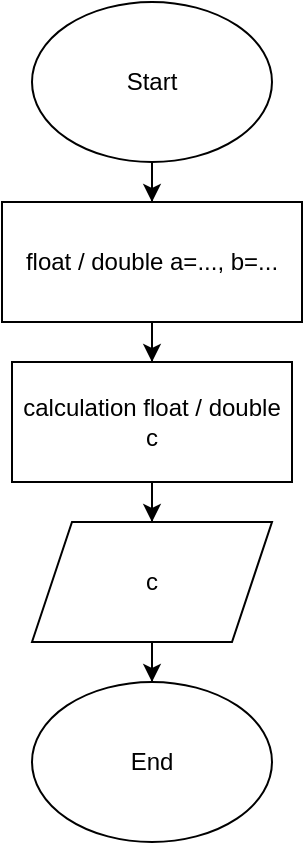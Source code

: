 <mxfile version="22.1.2" type="device">
  <diagram name="Сторінка-1" id="3B7qxSFPgjDVqPPBZIbu">
    <mxGraphModel dx="601" dy="794" grid="1" gridSize="10" guides="1" tooltips="1" connect="1" arrows="1" fold="1" page="1" pageScale="1" pageWidth="827" pageHeight="1169" math="0" shadow="0">
      <root>
        <mxCell id="0" />
        <mxCell id="1" parent="0" />
        <mxCell id="UZdX41lFNn2Z9zvEfaPj-3" value="" style="edgeStyle=orthogonalEdgeStyle;rounded=0;orthogonalLoop=1;jettySize=auto;html=1;" edge="1" parent="1" source="UZdX41lFNn2Z9zvEfaPj-1" target="UZdX41lFNn2Z9zvEfaPj-2">
          <mxGeometry relative="1" as="geometry" />
        </mxCell>
        <mxCell id="UZdX41lFNn2Z9zvEfaPj-1" value="Start" style="ellipse;whiteSpace=wrap;html=1;" vertex="1" parent="1">
          <mxGeometry x="120" y="110" width="120" height="80" as="geometry" />
        </mxCell>
        <mxCell id="UZdX41lFNn2Z9zvEfaPj-5" value="" style="edgeStyle=orthogonalEdgeStyle;rounded=0;orthogonalLoop=1;jettySize=auto;html=1;" edge="1" parent="1" source="UZdX41lFNn2Z9zvEfaPj-2" target="UZdX41lFNn2Z9zvEfaPj-4">
          <mxGeometry relative="1" as="geometry" />
        </mxCell>
        <mxCell id="UZdX41lFNn2Z9zvEfaPj-2" value="float / double a=..., b=..." style="rounded=0;whiteSpace=wrap;html=1;" vertex="1" parent="1">
          <mxGeometry x="105" y="210" width="150" height="60" as="geometry" />
        </mxCell>
        <mxCell id="UZdX41lFNn2Z9zvEfaPj-8" value="" style="edgeStyle=orthogonalEdgeStyle;rounded=0;orthogonalLoop=1;jettySize=auto;html=1;" edge="1" parent="1" source="UZdX41lFNn2Z9zvEfaPj-4" target="UZdX41lFNn2Z9zvEfaPj-7">
          <mxGeometry relative="1" as="geometry" />
        </mxCell>
        <mxCell id="UZdX41lFNn2Z9zvEfaPj-4" value="calculation float / double c" style="rounded=0;whiteSpace=wrap;html=1;" vertex="1" parent="1">
          <mxGeometry x="110" y="290" width="140" height="60" as="geometry" />
        </mxCell>
        <mxCell id="UZdX41lFNn2Z9zvEfaPj-10" value="" style="edgeStyle=orthogonalEdgeStyle;rounded=0;orthogonalLoop=1;jettySize=auto;html=1;" edge="1" parent="1" source="UZdX41lFNn2Z9zvEfaPj-7" target="UZdX41lFNn2Z9zvEfaPj-9">
          <mxGeometry relative="1" as="geometry" />
        </mxCell>
        <mxCell id="UZdX41lFNn2Z9zvEfaPj-7" value="c" style="shape=parallelogram;perimeter=parallelogramPerimeter;whiteSpace=wrap;html=1;fixedSize=1;" vertex="1" parent="1">
          <mxGeometry x="120" y="370" width="120" height="60" as="geometry" />
        </mxCell>
        <mxCell id="UZdX41lFNn2Z9zvEfaPj-9" value="End" style="ellipse;whiteSpace=wrap;html=1;" vertex="1" parent="1">
          <mxGeometry x="120" y="450" width="120" height="80" as="geometry" />
        </mxCell>
      </root>
    </mxGraphModel>
  </diagram>
</mxfile>
